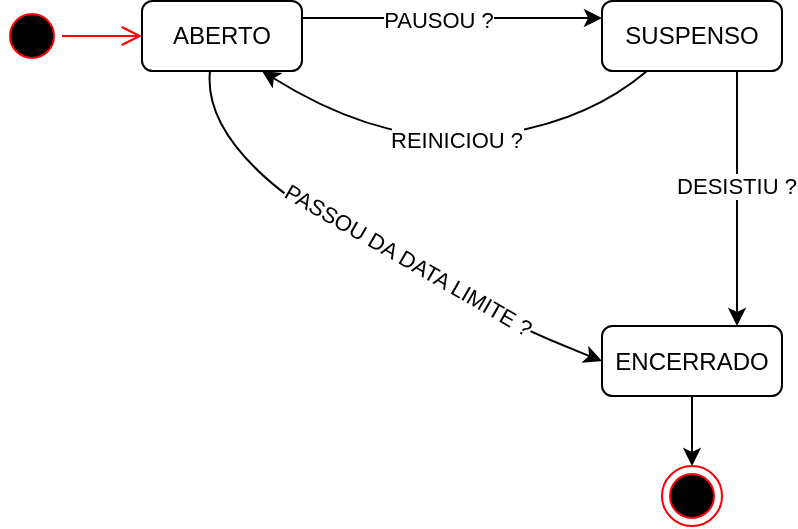 <mxfile version="20.4.2" type="github">
  <diagram id="H7ZfVtqoDRcVOLNPt3Q1" name="Página-1">
    <mxGraphModel dx="918" dy="512" grid="1" gridSize="10" guides="1" tooltips="1" connect="1" arrows="1" fold="1" page="1" pageScale="1" pageWidth="827" pageHeight="1169" math="0" shadow="0">
      <root>
        <mxCell id="0" />
        <mxCell id="1" parent="0" />
        <mxCell id="av5BK5LMyOpvqvCjpNOB-2" value="" style="ellipse;html=1;shape=startState;fillColor=#000000;strokeColor=#ff0000;" vertex="1" parent="1">
          <mxGeometry x="30" y="180" width="30" height="30" as="geometry" />
        </mxCell>
        <mxCell id="av5BK5LMyOpvqvCjpNOB-3" value="" style="edgeStyle=orthogonalEdgeStyle;html=1;verticalAlign=bottom;endArrow=open;endSize=8;strokeColor=#ff0000;rounded=0;" edge="1" source="av5BK5LMyOpvqvCjpNOB-2" parent="1">
          <mxGeometry relative="1" as="geometry">
            <mxPoint x="100" y="195" as="targetPoint" />
          </mxGeometry>
        </mxCell>
        <mxCell id="av5BK5LMyOpvqvCjpNOB-4" value="ABERTO" style="rounded=1;whiteSpace=wrap;html=1;" vertex="1" parent="1">
          <mxGeometry x="100" y="177.5" width="80" height="35" as="geometry" />
        </mxCell>
        <mxCell id="av5BK5LMyOpvqvCjpNOB-5" value="SUSPENSO" style="rounded=1;whiteSpace=wrap;html=1;" vertex="1" parent="1">
          <mxGeometry x="330" y="177.5" width="90" height="35" as="geometry" />
        </mxCell>
        <mxCell id="av5BK5LMyOpvqvCjpNOB-18" style="edgeStyle=orthogonalEdgeStyle;rounded=0;orthogonalLoop=1;jettySize=auto;html=1;entryX=0.5;entryY=0;entryDx=0;entryDy=0;" edge="1" parent="1" source="av5BK5LMyOpvqvCjpNOB-6" target="av5BK5LMyOpvqvCjpNOB-17">
          <mxGeometry relative="1" as="geometry" />
        </mxCell>
        <mxCell id="av5BK5LMyOpvqvCjpNOB-6" value="ENCERRADO" style="rounded=1;whiteSpace=wrap;html=1;" vertex="1" parent="1">
          <mxGeometry x="330" y="340" width="90" height="35" as="geometry" />
        </mxCell>
        <mxCell id="av5BK5LMyOpvqvCjpNOB-7" value="" style="curved=1;endArrow=classic;html=1;rounded=0;entryX=0;entryY=0.5;entryDx=0;entryDy=0;exitX=1;exitY=0.5;exitDx=0;exitDy=0;" edge="1" parent="1">
          <mxGeometry width="50" height="50" relative="1" as="geometry">
            <mxPoint x="180" y="186" as="sourcePoint" />
            <mxPoint x="330" y="186" as="targetPoint" />
            <Array as="points" />
          </mxGeometry>
        </mxCell>
        <mxCell id="av5BK5LMyOpvqvCjpNOB-8" value="PAUSOU ?" style="edgeLabel;html=1;align=center;verticalAlign=middle;resizable=0;points=[];" vertex="1" connectable="0" parent="av5BK5LMyOpvqvCjpNOB-7">
          <mxGeometry x="-0.097" y="-1" relative="1" as="geometry">
            <mxPoint as="offset" />
          </mxGeometry>
        </mxCell>
        <mxCell id="av5BK5LMyOpvqvCjpNOB-11" value="" style="curved=1;endArrow=classic;html=1;rounded=0;exitX=0.25;exitY=1;exitDx=0;exitDy=0;entryX=0.75;entryY=1;entryDx=0;entryDy=0;" edge="1" parent="1" source="av5BK5LMyOpvqvCjpNOB-5" target="av5BK5LMyOpvqvCjpNOB-4">
          <mxGeometry width="50" height="50" relative="1" as="geometry">
            <mxPoint x="180" y="310" as="sourcePoint" />
            <mxPoint x="230" y="260" as="targetPoint" />
            <Array as="points">
              <mxPoint x="320" y="240" />
              <mxPoint x="220" y="250" />
            </Array>
          </mxGeometry>
        </mxCell>
        <mxCell id="av5BK5LMyOpvqvCjpNOB-12" value="REINICIOU ?" style="edgeLabel;html=1;align=center;verticalAlign=middle;resizable=0;points=[];" vertex="1" connectable="0" parent="av5BK5LMyOpvqvCjpNOB-11">
          <mxGeometry x="-0.008" relative="1" as="geometry">
            <mxPoint as="offset" />
          </mxGeometry>
        </mxCell>
        <mxCell id="av5BK5LMyOpvqvCjpNOB-13" value="" style="curved=1;endArrow=classic;html=1;rounded=0;entryX=0.75;entryY=0;entryDx=0;entryDy=0;exitX=0.75;exitY=1;exitDx=0;exitDy=0;" edge="1" parent="1" source="av5BK5LMyOpvqvCjpNOB-5" target="av5BK5LMyOpvqvCjpNOB-6">
          <mxGeometry width="50" height="50" relative="1" as="geometry">
            <mxPoint x="330" y="260" as="sourcePoint" />
            <mxPoint x="480" y="260" as="targetPoint" />
            <Array as="points" />
          </mxGeometry>
        </mxCell>
        <mxCell id="av5BK5LMyOpvqvCjpNOB-14" value="DESISTIU ?" style="edgeLabel;html=1;align=center;verticalAlign=middle;resizable=0;points=[];" vertex="1" connectable="0" parent="av5BK5LMyOpvqvCjpNOB-13">
          <mxGeometry x="-0.097" y="-1" relative="1" as="geometry">
            <mxPoint as="offset" />
          </mxGeometry>
        </mxCell>
        <mxCell id="av5BK5LMyOpvqvCjpNOB-15" value="" style="curved=1;endArrow=classic;html=1;rounded=0;exitX=0.425;exitY=0.998;exitDx=0;exitDy=0;entryX=0;entryY=0.5;entryDx=0;entryDy=0;exitPerimeter=0;" edge="1" parent="1" source="av5BK5LMyOpvqvCjpNOB-4" target="av5BK5LMyOpvqvCjpNOB-6">
          <mxGeometry width="50" height="50" relative="1" as="geometry">
            <mxPoint x="141.25" y="212.5" as="sourcePoint" />
            <mxPoint x="-51.25" y="212.5" as="targetPoint" />
            <Array as="points">
              <mxPoint x="130" y="250" />
              <mxPoint x="260" y="330" />
            </Array>
          </mxGeometry>
        </mxCell>
        <mxCell id="av5BK5LMyOpvqvCjpNOB-16" value="PASSOU DA DATA LIMITE ?" style="edgeLabel;html=1;align=center;verticalAlign=middle;resizable=0;points=[];rotation=30;" vertex="1" connectable="0" parent="av5BK5LMyOpvqvCjpNOB-15">
          <mxGeometry x="-0.008" relative="1" as="geometry">
            <mxPoint x="23" y="7" as="offset" />
          </mxGeometry>
        </mxCell>
        <mxCell id="av5BK5LMyOpvqvCjpNOB-17" value="" style="ellipse;html=1;shape=endState;fillColor=#000000;strokeColor=#ff0000;" vertex="1" parent="1">
          <mxGeometry x="360" y="410" width="30" height="30" as="geometry" />
        </mxCell>
      </root>
    </mxGraphModel>
  </diagram>
</mxfile>

